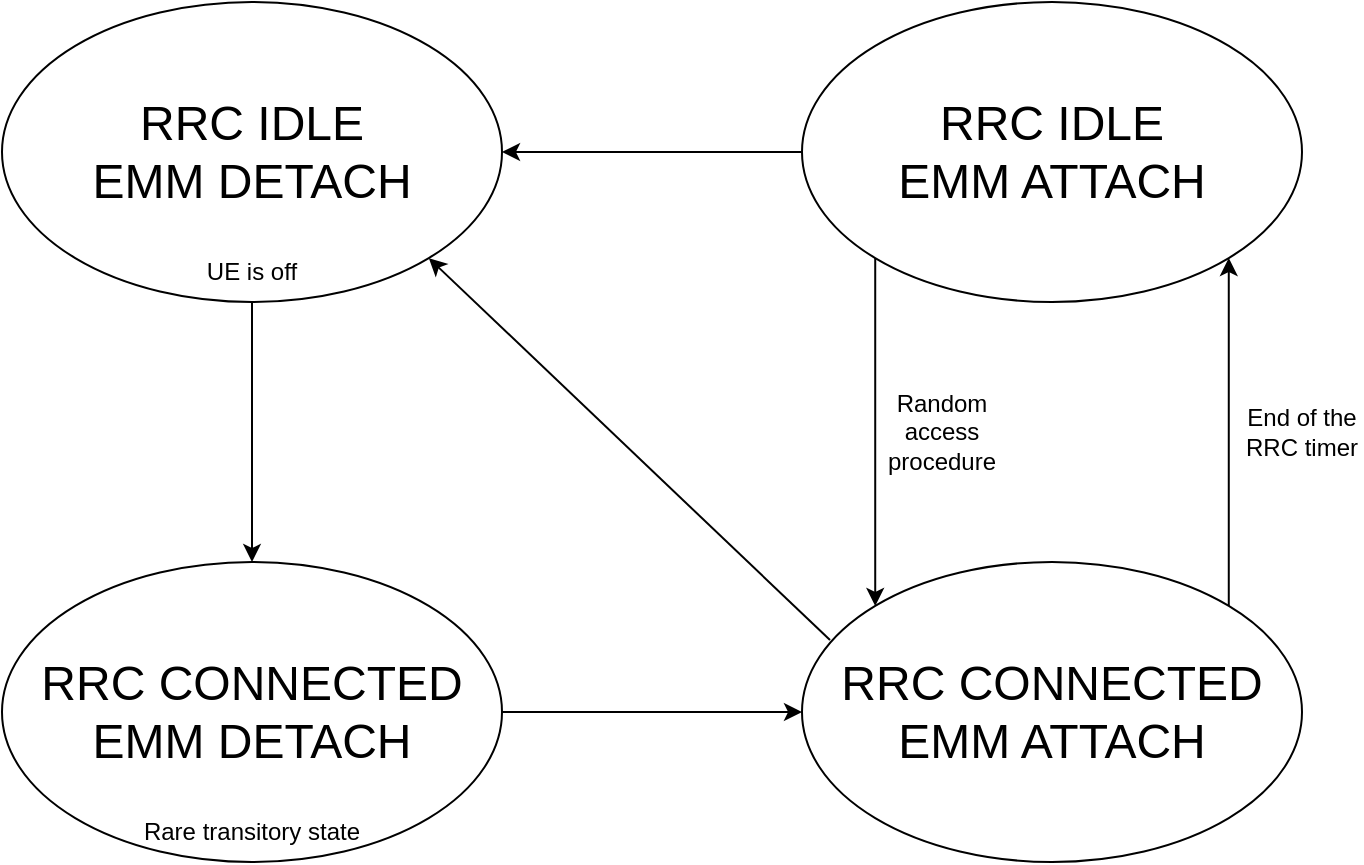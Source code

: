 <mxfile version="22.1.2" type="device">
  <diagram name="Page-1" id="TKWmqeP5yIJCg59pzp_X">
    <mxGraphModel dx="1434" dy="746" grid="1" gridSize="10" guides="1" tooltips="1" connect="1" arrows="1" fold="1" page="1" pageScale="1" pageWidth="827" pageHeight="1169" math="0" shadow="0">
      <root>
        <mxCell id="0" />
        <mxCell id="1" parent="0" />
        <mxCell id="fyPf0eXlgS5W2TlTumUA-6" style="edgeStyle=orthogonalEdgeStyle;rounded=0;orthogonalLoop=1;jettySize=auto;html=1;" edge="1" parent="1" source="fyPf0eXlgS5W2TlTumUA-1" target="fyPf0eXlgS5W2TlTumUA-5">
          <mxGeometry relative="1" as="geometry" />
        </mxCell>
        <mxCell id="fyPf0eXlgS5W2TlTumUA-1" value="&lt;font style=&quot;font-size: 24px;&quot;&gt;RRC IDLE&lt;br&gt;EMM DETACH&lt;/font&gt;" style="ellipse;whiteSpace=wrap;html=1;" vertex="1" parent="1">
          <mxGeometry width="250" height="150" as="geometry" />
        </mxCell>
        <mxCell id="fyPf0eXlgS5W2TlTumUA-2" value="UE is off" style="text;html=1;strokeColor=none;fillColor=none;align=center;verticalAlign=middle;whiteSpace=wrap;rounded=0;" vertex="1" parent="1">
          <mxGeometry x="95" y="120" width="60" height="30" as="geometry" />
        </mxCell>
        <mxCell id="fyPf0eXlgS5W2TlTumUA-9" style="edgeStyle=orthogonalEdgeStyle;rounded=0;orthogonalLoop=1;jettySize=auto;html=1;exitX=0;exitY=1;exitDx=0;exitDy=0;entryX=0;entryY=0;entryDx=0;entryDy=0;" edge="1" parent="1" source="fyPf0eXlgS5W2TlTumUA-3" target="fyPf0eXlgS5W2TlTumUA-4">
          <mxGeometry relative="1" as="geometry" />
        </mxCell>
        <mxCell id="fyPf0eXlgS5W2TlTumUA-10" style="edgeStyle=orthogonalEdgeStyle;rounded=0;orthogonalLoop=1;jettySize=auto;html=1;exitX=0;exitY=0.5;exitDx=0;exitDy=0;entryX=1;entryY=0.5;entryDx=0;entryDy=0;" edge="1" parent="1" source="fyPf0eXlgS5W2TlTumUA-3" target="fyPf0eXlgS5W2TlTumUA-1">
          <mxGeometry relative="1" as="geometry" />
        </mxCell>
        <mxCell id="fyPf0eXlgS5W2TlTumUA-3" value="&lt;font style=&quot;font-size: 24px;&quot;&gt;RRC IDLE&lt;br&gt;EMM ATTACH&lt;/font&gt;" style="ellipse;whiteSpace=wrap;html=1;" vertex="1" parent="1">
          <mxGeometry x="400" width="250" height="150" as="geometry" />
        </mxCell>
        <mxCell id="fyPf0eXlgS5W2TlTumUA-8" style="edgeStyle=orthogonalEdgeStyle;rounded=0;orthogonalLoop=1;jettySize=auto;html=1;exitX=1;exitY=0;exitDx=0;exitDy=0;entryX=1;entryY=1;entryDx=0;entryDy=0;" edge="1" parent="1" source="fyPf0eXlgS5W2TlTumUA-4" target="fyPf0eXlgS5W2TlTumUA-3">
          <mxGeometry relative="1" as="geometry" />
        </mxCell>
        <mxCell id="fyPf0eXlgS5W2TlTumUA-4" value="&lt;font style=&quot;font-size: 24px;&quot;&gt;RRC CONNECTED&lt;br&gt;EMM ATTACH&lt;/font&gt;" style="ellipse;whiteSpace=wrap;html=1;" vertex="1" parent="1">
          <mxGeometry x="400" y="280" width="250" height="150" as="geometry" />
        </mxCell>
        <mxCell id="fyPf0eXlgS5W2TlTumUA-7" style="edgeStyle=orthogonalEdgeStyle;rounded=0;orthogonalLoop=1;jettySize=auto;html=1;exitX=1;exitY=0.5;exitDx=0;exitDy=0;entryX=0;entryY=0.5;entryDx=0;entryDy=0;" edge="1" parent="1" source="fyPf0eXlgS5W2TlTumUA-5" target="fyPf0eXlgS5W2TlTumUA-4">
          <mxGeometry relative="1" as="geometry" />
        </mxCell>
        <mxCell id="fyPf0eXlgS5W2TlTumUA-5" value="&lt;font style=&quot;font-size: 24px;&quot;&gt;RRC CONNECTED&lt;br&gt;EMM DETACH&lt;/font&gt;" style="ellipse;whiteSpace=wrap;html=1;" vertex="1" parent="1">
          <mxGeometry y="280" width="250" height="150" as="geometry" />
        </mxCell>
        <mxCell id="fyPf0eXlgS5W2TlTumUA-13" value="" style="endArrow=classic;html=1;rounded=0;entryX=1;entryY=1;entryDx=0;entryDy=0;exitX=0.056;exitY=0.26;exitDx=0;exitDy=0;exitPerimeter=0;" edge="1" parent="1" source="fyPf0eXlgS5W2TlTumUA-4" target="fyPf0eXlgS5W2TlTumUA-1">
          <mxGeometry width="50" height="50" relative="1" as="geometry">
            <mxPoint x="390" y="370" as="sourcePoint" />
            <mxPoint x="440" y="320" as="targetPoint" />
          </mxGeometry>
        </mxCell>
        <mxCell id="fyPf0eXlgS5W2TlTumUA-14" value="End of the RRC timer" style="text;html=1;strokeColor=none;fillColor=none;align=center;verticalAlign=middle;whiteSpace=wrap;rounded=0;" vertex="1" parent="1">
          <mxGeometry x="620" y="200" width="60" height="30" as="geometry" />
        </mxCell>
        <mxCell id="fyPf0eXlgS5W2TlTumUA-15" value="Random access procedure" style="text;html=1;strokeColor=none;fillColor=none;align=center;verticalAlign=middle;whiteSpace=wrap;rounded=0;" vertex="1" parent="1">
          <mxGeometry x="440" y="200" width="60" height="30" as="geometry" />
        </mxCell>
        <mxCell id="fyPf0eXlgS5W2TlTumUA-16" value="Rare transitory state" style="text;html=1;strokeColor=none;fillColor=none;align=center;verticalAlign=middle;whiteSpace=wrap;rounded=0;" vertex="1" parent="1">
          <mxGeometry x="65" y="400" width="120" height="30" as="geometry" />
        </mxCell>
      </root>
    </mxGraphModel>
  </diagram>
</mxfile>
